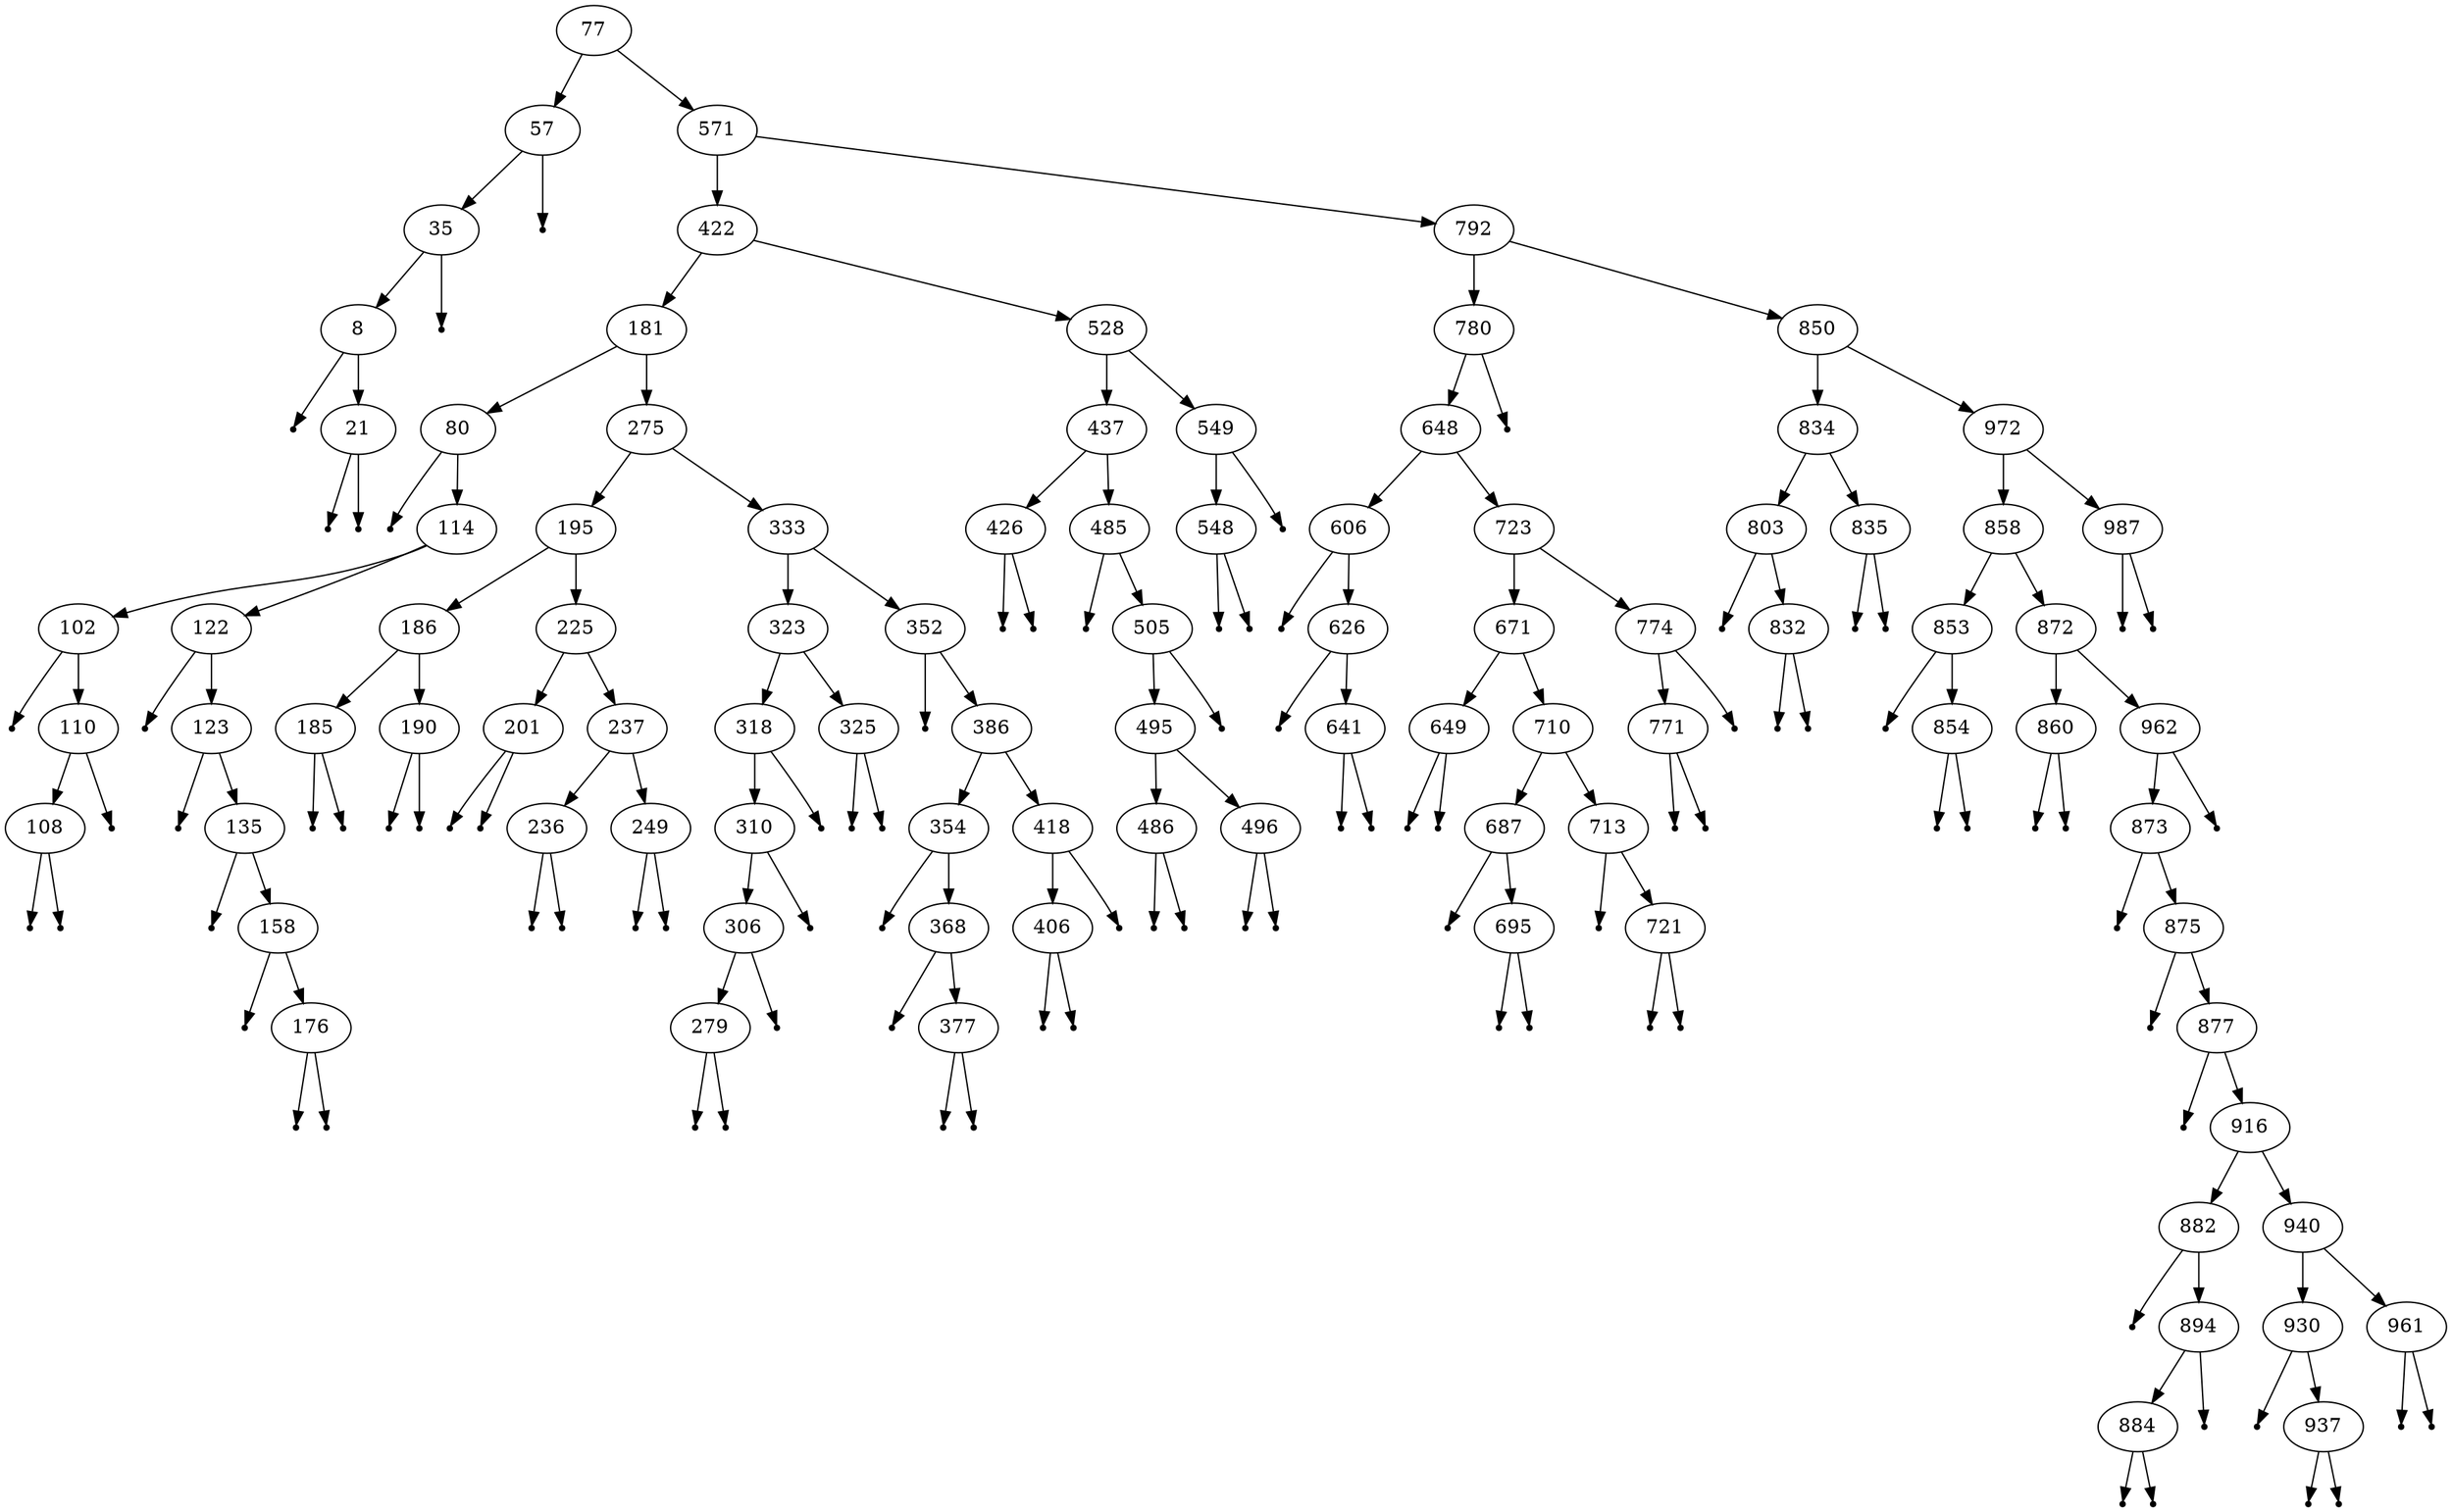 digraph G {
	graph [ordering="out"];
	"77" -> "57"
	"77" -> "571"
	"57" -> "35"
	null0 [shape="point"]
	"57" -> null0
	"35" -> "8"
	null1 [shape="point"]
	"35" -> null1
	null2 [shape="point"]
	"8" -> null2
	"8" -> "21"
	null3 [shape="point"]
	"21" -> null3
	null4 [shape="point"]
	"21" -> null4
	"571" -> "422"
	"571" -> "792"
	"422" -> "181"
	"422" -> "528"
	"181" -> "80"
	"181" -> "275"
	null5 [shape="point"]
	"80" -> null5
	"80" -> "114"
	"114" -> "102"
	"114" -> "122"
	null6 [shape="point"]
	"102" -> null6
	"102" -> "110"
	"110" -> "108"
	null7 [shape="point"]
	"110" -> null7
	null8 [shape="point"]
	"108" -> null8
	null9 [shape="point"]
	"108" -> null9
	null10 [shape="point"]
	"122" -> null10
	"122" -> "123"
	null11 [shape="point"]
	"123" -> null11
	"123" -> "135"
	null12 [shape="point"]
	"135" -> null12
	"135" -> "158"
	null13 [shape="point"]
	"158" -> null13
	"158" -> "176"
	null14 [shape="point"]
	"176" -> null14
	null15 [shape="point"]
	"176" -> null15
	"275" -> "195"
	"275" -> "333"
	"195" -> "186"
	"195" -> "225"
	"186" -> "185"
	"186" -> "190"
	null16 [shape="point"]
	"185" -> null16
	null17 [shape="point"]
	"185" -> null17
	null18 [shape="point"]
	"190" -> null18
	null19 [shape="point"]
	"190" -> null19
	"225" -> "201"
	"225" -> "237"
	null20 [shape="point"]
	"201" -> null20
	null21 [shape="point"]
	"201" -> null21
	"237" -> "236"
	"237" -> "249"
	null22 [shape="point"]
	"236" -> null22
	null23 [shape="point"]
	"236" -> null23
	null24 [shape="point"]
	"249" -> null24
	null25 [shape="point"]
	"249" -> null25
	"333" -> "323"
	"333" -> "352"
	"323" -> "318"
	"323" -> "325"
	"318" -> "310"
	null26 [shape="point"]
	"318" -> null26
	"310" -> "306"
	null27 [shape="point"]
	"310" -> null27
	"306" -> "279"
	null28 [shape="point"]
	"306" -> null28
	null29 [shape="point"]
	"279" -> null29
	null30 [shape="point"]
	"279" -> null30
	null31 [shape="point"]
	"325" -> null31
	null32 [shape="point"]
	"325" -> null32
	null33 [shape="point"]
	"352" -> null33
	"352" -> "386"
	"386" -> "354"
	"386" -> "418"
	null34 [shape="point"]
	"354" -> null34
	"354" -> "368"
	null35 [shape="point"]
	"368" -> null35
	"368" -> "377"
	null36 [shape="point"]
	"377" -> null36
	null37 [shape="point"]
	"377" -> null37
	"418" -> "406"
	null38 [shape="point"]
	"418" -> null38
	null39 [shape="point"]
	"406" -> null39
	null40 [shape="point"]
	"406" -> null40
	"528" -> "437"
	"528" -> "549"
	"437" -> "426"
	"437" -> "485"
	null41 [shape="point"]
	"426" -> null41
	null42 [shape="point"]
	"426" -> null42
	null43 [shape="point"]
	"485" -> null43
	"485" -> "505"
	"505" -> "495"
	null44 [shape="point"]
	"505" -> null44
	"495" -> "486"
	"495" -> "496"
	null45 [shape="point"]
	"486" -> null45
	null46 [shape="point"]
	"486" -> null46
	null47 [shape="point"]
	"496" -> null47
	null48 [shape="point"]
	"496" -> null48
	"549" -> "548"
	null49 [shape="point"]
	"549" -> null49
	null50 [shape="point"]
	"548" -> null50
	null51 [shape="point"]
	"548" -> null51
	"792" -> "780"
	"792" -> "850"
	"780" -> "648"
	null52 [shape="point"]
	"780" -> null52
	"648" -> "606"
	"648" -> "723"
	null53 [shape="point"]
	"606" -> null53
	"606" -> "626"
	null54 [shape="point"]
	"626" -> null54
	"626" -> "641"
	null55 [shape="point"]
	"641" -> null55
	null56 [shape="point"]
	"641" -> null56
	"723" -> "671"
	"723" -> "774"
	"671" -> "649"
	"671" -> "710"
	null57 [shape="point"]
	"649" -> null57
	null58 [shape="point"]
	"649" -> null58
	"710" -> "687"
	"710" -> "713"
	null59 [shape="point"]
	"687" -> null59
	"687" -> "695"
	null60 [shape="point"]
	"695" -> null60
	null61 [shape="point"]
	"695" -> null61
	null62 [shape="point"]
	"713" -> null62
	"713" -> "721"
	null63 [shape="point"]
	"721" -> null63
	null64 [shape="point"]
	"721" -> null64
	"774" -> "771"
	null65 [shape="point"]
	"774" -> null65
	null66 [shape="point"]
	"771" -> null66
	null67 [shape="point"]
	"771" -> null67
	"850" -> "834"
	"850" -> "972"
	"834" -> "803"
	"834" -> "835"
	null68 [shape="point"]
	"803" -> null68
	"803" -> "832"
	null69 [shape="point"]
	"832" -> null69
	null70 [shape="point"]
	"832" -> null70
	null71 [shape="point"]
	"835" -> null71
	null72 [shape="point"]
	"835" -> null72
	"972" -> "858"
	"972" -> "987"
	"858" -> "853"
	"858" -> "872"
	null73 [shape="point"]
	"853" -> null73
	"853" -> "854"
	null74 [shape="point"]
	"854" -> null74
	null75 [shape="point"]
	"854" -> null75
	"872" -> "860"
	"872" -> "962"
	null76 [shape="point"]
	"860" -> null76
	null77 [shape="point"]
	"860" -> null77
	"962" -> "873"
	null78 [shape="point"]
	"962" -> null78
	null79 [shape="point"]
	"873" -> null79
	"873" -> "875"
	null80 [shape="point"]
	"875" -> null80
	"875" -> "877"
	null81 [shape="point"]
	"877" -> null81
	"877" -> "916"
	"916" -> "882"
	"916" -> "940"
	null82 [shape="point"]
	"882" -> null82
	"882" -> "894"
	"894" -> "884"
	null83 [shape="point"]
	"894" -> null83
	null84 [shape="point"]
	"884" -> null84
	null85 [shape="point"]
	"884" -> null85
	"940" -> "930"
	"940" -> "961"
	null86 [shape="point"]
	"930" -> null86
	"930" -> "937"
	null87 [shape="point"]
	"937" -> null87
	null88 [shape="point"]
	"937" -> null88
	null89 [shape="point"]
	"961" -> null89
	null90 [shape="point"]
	"961" -> null90
	null91 [shape="point"]
	"987" -> null91
	null92 [shape="point"]
	"987" -> null92
}